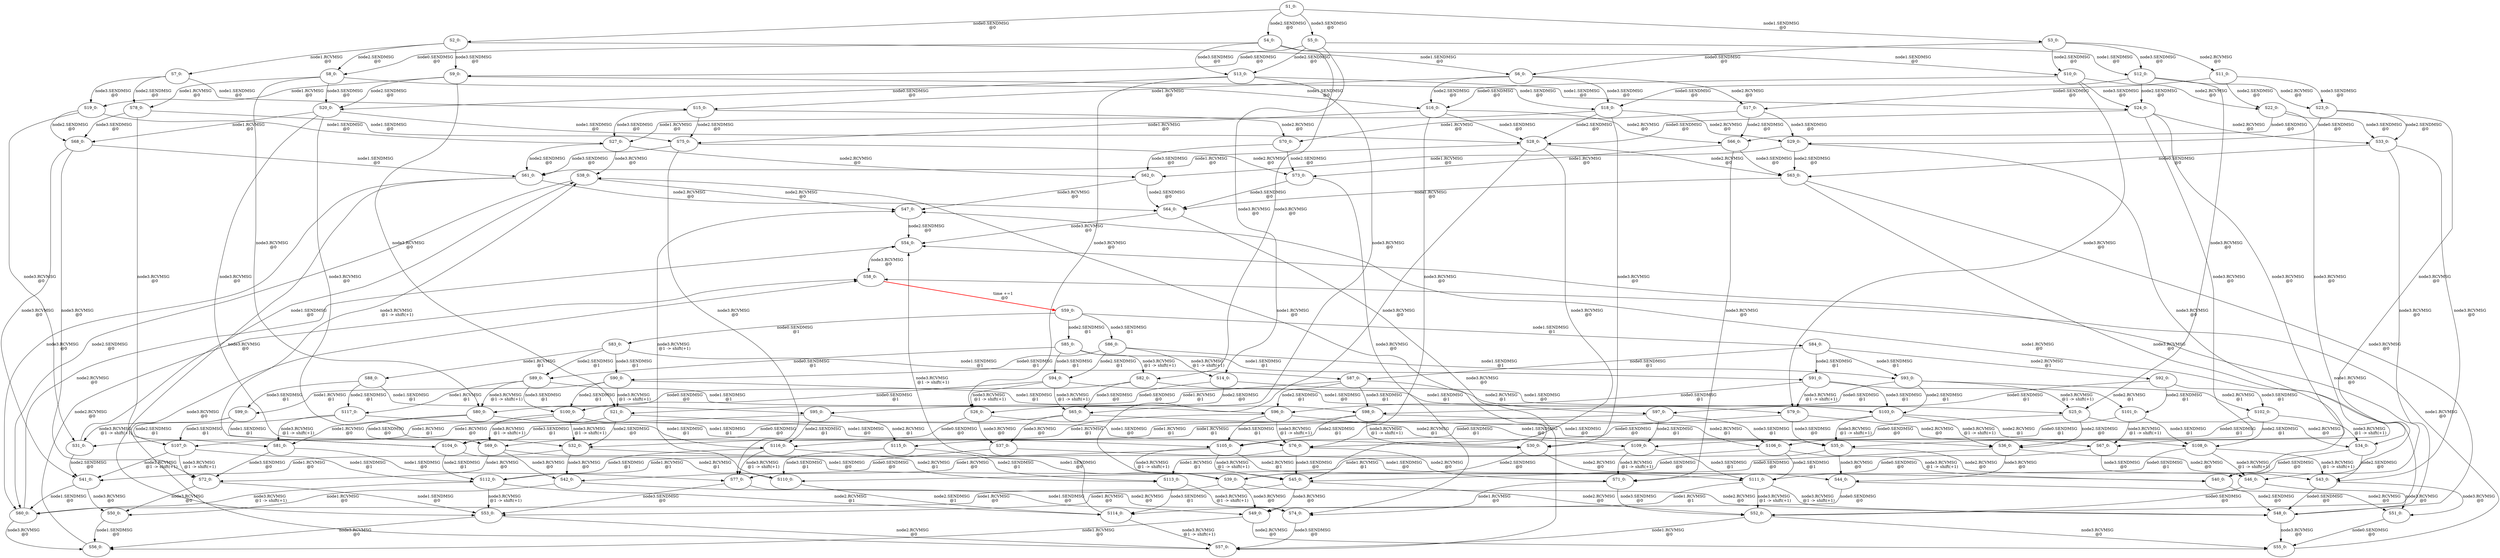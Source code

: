 digraph html {
S1_0[label="S1_0: \n "];
S2_0[label="S2_0: \n "];
S1_0 -> S2_0[label="node0.SENDMSG \n @0"];
S3_0[label="S3_0: \n "];
S1_0 -> S3_0[label="node1.SENDMSG \n @0"];
S4_0[label="S4_0: \n "];
S1_0 -> S4_0[label="node2.SENDMSG \n @0"];
S5_0[label="S5_0: \n "];
S1_0 -> S5_0[label="node3.SENDMSG \n @0"];
S6_0[label="S6_0: \n "];
S2_0 -> S6_0[label="node1.SENDMSG \n @0"];
S7_0[label="S7_0: \n "];
S2_0 -> S7_0[label="node1.RCVMSG \n @0"];
S8_0[label="S8_0: \n "];
S2_0 -> S8_0[label="node2.SENDMSG \n @0"];
S9_0[label="S9_0: \n "];
S2_0 -> S9_0[label="node3.SENDMSG \n @0"];
S3_0 -> S6_0[label="node0.SENDMSG \n @0"];
S10_0[label="S10_0: \n "];
S3_0 -> S10_0[label="node2.SENDMSG \n @0"];
S11_0[label="S11_0: \n "];
S3_0 -> S11_0[label="node2.RCVMSG \n @0"];
S12_0[label="S12_0: \n "];
S3_0 -> S12_0[label="node3.SENDMSG \n @0"];
S5_0 -> S9_0[label="node0.SENDMSG \n @0"];
S5_0 -> S12_0[label="node1.SENDMSG \n @0"];
S13_0[label="S13_0: \n "];
S5_0 -> S13_0[label="node2.SENDMSG \n @0"];
S14_0[label="S14_0: \n "];
S5_0 -> S14_0[label="node3.RCVMSG \n @0"];
S15_0[label="S15_0: \n "];
S6_0 -> S15_0[label="node1.RCVMSG \n @0"];
S16_0[label="S16_0: \n "];
S6_0 -> S16_0[label="node2.SENDMSG \n @0"];
S17_0[label="S17_0: \n "];
S6_0 -> S17_0[label="node2.RCVMSG \n @0"];
S18_0[label="S18_0: \n "];
S6_0 -> S18_0[label="node3.SENDMSG \n @0"];
S9_0 -> S18_0[label="node1.SENDMSG \n @0"];
S19_0[label="S19_0: \n "];
S9_0 -> S19_0[label="node1.RCVMSG \n @0"];
S20_0[label="S20_0: \n "];
S9_0 -> S20_0[label="node2.SENDMSG \n @0"];
S21_0[label="S21_0: \n "];
S9_0 -> S21_0[label="node3.RCVMSG \n @0"];
S11_0 -> S17_0[label="node0.SENDMSG \n @0"];
S22_0[label="S22_0: \n "];
S11_0 -> S22_0[label="node2.SENDMSG \n @0"];
S23_0[label="S23_0: \n "];
S11_0 -> S23_0[label="node3.SENDMSG \n @0"];
S12_0 -> S18_0[label="node0.SENDMSG \n @0"];
S24_0[label="S24_0: \n "];
S12_0 -> S24_0[label="node2.SENDMSG \n @0"];
S12_0 -> S23_0[label="node2.RCVMSG \n @0"];
S25_0[label="S25_0: \n "];
S12_0 -> S25_0[label="node3.RCVMSG \n @0"];
S14_0 -> S21_0[label="node0.SENDMSG \n @0"];
S14_0 -> S25_0[label="node1.SENDMSG \n @0"];
S26_0[label="S26_0: \n "];
S14_0 -> S26_0[label="node2.SENDMSG \n @0"];
S27_0[label="S27_0: \n "];
S18_0 -> S27_0[label="node1.RCVMSG \n @0"];
S28_0[label="S28_0: \n "];
S18_0 -> S28_0[label="node2.SENDMSG \n @0"];
S29_0[label="S29_0: \n "];
S18_0 -> S29_0[label="node2.RCVMSG \n @0"];
S30_0[label="S30_0: \n "];
S18_0 -> S30_0[label="node3.RCVMSG \n @0"];
S21_0 -> S30_0[label="node1.SENDMSG \n @0"];
S31_0[label="S31_0: \n "];
S21_0 -> S31_0[label="node1.RCVMSG \n @0"];
S32_0[label="S32_0: \n "];
S21_0 -> S32_0[label="node2.SENDMSG \n @0"];
S23_0 -> S29_0[label="node0.SENDMSG \n @0"];
S33_0[label="S33_0: \n "];
S23_0 -> S33_0[label="node2.SENDMSG \n @0"];
S34_0[label="S34_0: \n "];
S23_0 -> S34_0[label="node3.RCVMSG \n @0"];
S24_0 -> S28_0[label="node0.SENDMSG \n @0"];
S24_0 -> S33_0[label="node2.RCVMSG \n @0"];
S35_0[label="S35_0: \n "];
S24_0 -> S35_0[label="node3.RCVMSG \n @0"];
S36_0[label="S36_0: \n "];
S24_0 -> S36_0[label="node3.RCVMSG \n @0"];
S25_0 -> S30_0[label="node0.SENDMSG \n @0"];
S25_0 -> S36_0[label="node2.SENDMSG \n @0"];
S25_0 -> S34_0[label="node2.RCVMSG \n @0"];
S26_0 -> S32_0[label="node0.SENDMSG \n @0"];
S26_0 -> S36_0[label="node1.SENDMSG \n @0"];
S37_0[label="S37_0: \n "];
S26_0 -> S37_0[label="node3.RCVMSG \n @0"];
S38_0[label="S38_0: \n "];
S30_0 -> S38_0[label="node1.RCVMSG \n @0"];
S39_0[label="S39_0: \n "];
S30_0 -> S39_0[label="node2.SENDMSG \n @0"];
S40_0[label="S40_0: \n "];
S30_0 -> S40_0[label="node2.RCVMSG \n @0"];
S32_0 -> S39_0[label="node1.SENDMSG \n @0"];
S41_0[label="S41_0: \n "];
S32_0 -> S41_0[label="node1.RCVMSG \n @0"];
S42_0[label="S42_0: \n "];
S32_0 -> S42_0[label="node3.RCVMSG \n @0"];
S34_0 -> S40_0[label="node0.SENDMSG \n @0"];
S43_0[label="S43_0: \n "];
S34_0 -> S43_0[label="node2.SENDMSG \n @0"];
S36_0 -> S39_0[label="node0.SENDMSG \n @0"];
S36_0 -> S43_0[label="node2.RCVMSG \n @0"];
S44_0[label="S44_0: \n "];
S36_0 -> S44_0[label="node3.RCVMSG \n @0"];
S45_0[label="S45_0: \n "];
S35_0 -> S45_0[label="node0.SENDMSG \n @0"];
S46_0[label="S46_0: \n "];
S35_0 -> S46_0[label="node2.RCVMSG \n @0"];
S35_0 -> S44_0[label="node3.RCVMSG \n @0"];
S37_0 -> S42_0[label="node0.SENDMSG \n @0"];
S37_0 -> S44_0[label="node1.SENDMSG \n @0"];
S47_0[label="S47_0: \n "];
S40_0 -> S47_0[label="node1.RCVMSG \n @0"];
S48_0[label="S48_0: \n "];
S40_0 -> S48_0[label="node2.SENDMSG \n @0"];
S49_0[label="S49_0: \n "];
S42_0 -> S49_0[label="node1.SENDMSG \n @0"];
S50_0[label="S50_0: \n "];
S42_0 -> S50_0[label="node1.RCVMSG \n @0"];
S43_0 -> S48_0[label="node0.SENDMSG \n @0"];
S51_0[label="S51_0: \n "];
S43_0 -> S51_0[label="node3.RCVMSG \n @0"];
S44_0 -> S49_0[label="node0.SENDMSG \n @0"];
S44_0 -> S51_0[label="node2.RCVMSG \n @0"];
S52_0[label="S52_0: \n "];
S46_0 -> S52_0[label="node0.SENDMSG \n @0"];
S46_0 -> S51_0[label="node3.RCVMSG \n @0"];
S53_0[label="S53_0: \n "];
S45_0 -> S53_0[label="node1.RCVMSG \n @0"];
S45_0 -> S52_0[label="node2.RCVMSG \n @0"];
S45_0 -> S49_0[label="node3.RCVMSG \n @0"];
S54_0[label="S54_0: \n "];
S48_0 -> S54_0[label="node1.RCVMSG \n @0"];
S55_0[label="S55_0: \n "];
S48_0 -> S55_0[label="node3.RCVMSG \n @0"];
S56_0[label="S56_0: \n "];
S50_0 -> S56_0[label="node1.SENDMSG \n @0"];
S51_0 -> S55_0[label="node0.SENDMSG \n @0"];
S49_0 -> S56_0[label="node1.RCVMSG \n @0"];
S49_0 -> S55_0[label="node2.RCVMSG \n @0"];
S57_0[label="S57_0: \n "];
S52_0 -> S57_0[label="node1.RCVMSG \n @0"];
S52_0 -> S55_0[label="node3.RCVMSG \n @0"];
S53_0 -> S57_0[label="node2.RCVMSG \n @0"];
S53_0 -> S56_0[label="node3.RCVMSG \n @0"];
S58_0[label="S58_0: \n "];
S59_0[label="S59_0: \n "];
S58_0 -> S59_0[label="time +=1 \n @0", style="bold", color="red"];
S55_0 -> S58_0[label="node1.RCVMSG \n @0"];
S56_0 -> S58_0[label="node2.RCVMSG \n @0"];
S54_0 -> S58_0[label="node3.RCVMSG \n @0"];
S47_0 -> S54_0[label="node2.SENDMSG \n @0"];
S57_0 -> S58_0[label="node3.RCVMSG \n @0"];
S60_0[label="S60_0: \n "];
S41_0 -> S60_0[label="node1.SENDMSG \n @0"];
S41_0 -> S50_0[label="node3.RCVMSG \n @0"];
S61_0[label="S61_0: \n "];
S27_0 -> S61_0[label="node2.SENDMSG \n @0"];
S62_0[label="S62_0: \n "];
S27_0 -> S62_0[label="node2.RCVMSG \n @0"];
S27_0 -> S38_0[label="node3.RCVMSG \n @0"];
S39_0 -> S60_0[label="node1.RCVMSG \n @0"];
S39_0 -> S48_0[label="node2.RCVMSG \n @0"];
S39_0 -> S49_0[label="node3.RCVMSG \n @0"];
S38_0 -> S60_0[label="node2.SENDMSG \n @0"];
S38_0 -> S47_0[label="node2.RCVMSG \n @0"];
S63_0[label="S63_0: \n "];
S33_0 -> S63_0[label="node0.SENDMSG \n @0"];
S33_0 -> S46_0[label="node3.RCVMSG \n @0"];
S33_0 -> S43_0[label="node3.RCVMSG \n @0"];
S31_0 -> S38_0[label="node1.SENDMSG \n @0"];
S31_0 -> S41_0[label="node2.SENDMSG \n @0"];
S60_0 -> S54_0[label="node2.RCVMSG \n @0"];
S60_0 -> S56_0[label="node3.RCVMSG \n @0"];
S64_0[label="S64_0: \n "];
S62_0 -> S64_0[label="node2.SENDMSG \n @0"];
S62_0 -> S47_0[label="node3.RCVMSG \n @0"];
S61_0 -> S64_0[label="node2.RCVMSG \n @0"];
S61_0 -> S53_0[label="node3.RCVMSG \n @0"];
S61_0 -> S60_0[label="node3.RCVMSG \n @0"];
S29_0 -> S62_0[label="node1.RCVMSG \n @0"];
S29_0 -> S63_0[label="node2.SENDMSG \n @0"];
S29_0 -> S40_0[label="node3.RCVMSG \n @0"];
S63_0 -> S64_0[label="node1.RCVMSG \n @0"];
S63_0 -> S52_0[label="node3.RCVMSG \n @0"];
S63_0 -> S48_0[label="node3.RCVMSG \n @0"];
S28_0 -> S61_0[label="node1.RCVMSG \n @0"];
S28_0 -> S63_0[label="node2.RCVMSG \n @0"];
S28_0 -> S45_0[label="node3.RCVMSG \n @0"];
S28_0 -> S39_0[label="node3.RCVMSG \n @0"];
S64_0 -> S57_0[label="node3.RCVMSG \n @0"];
S64_0 -> S54_0[label="node3.RCVMSG \n @0"];
S13_0 -> S20_0[label="node0.SENDMSG \n @0"];
S13_0 -> S24_0[label="node1.SENDMSG \n @0"];
S65_0[label="S65_0: \n "];
S13_0 -> S65_0[label="node3.RCVMSG \n @0"];
S13_0 -> S26_0[label="node3.RCVMSG \n @0"];
S66_0[label="S66_0: \n "];
S22_0 -> S66_0[label="node0.SENDMSG \n @0"];
S22_0 -> S33_0[label="node3.SENDMSG \n @0"];
S67_0[label="S67_0: \n "];
S22_0 -> S67_0[label="node3.RCVMSG \n @0"];
S20_0 -> S28_0[label="node1.SENDMSG \n @0"];
S68_0[label="S68_0: \n "];
S20_0 -> S68_0[label="node1.RCVMSG \n @0"];
S69_0[label="S69_0: \n "];
S20_0 -> S69_0[label="node3.RCVMSG \n @0"];
S20_0 -> S32_0[label="node3.RCVMSG \n @0"];
S19_0 -> S27_0[label="node1.SENDMSG \n @0"];
S19_0 -> S68_0[label="node2.SENDMSG \n @0"];
S19_0 -> S31_0[label="node3.RCVMSG \n @0"];
S70_0[label="S70_0: \n "];
S17_0 -> S70_0[label="node1.RCVMSG \n @0"];
S17_0 -> S66_0[label="node2.SENDMSG \n @0"];
S17_0 -> S29_0[label="node3.SENDMSG \n @0"];
S65_0 -> S69_0[label="node0.SENDMSG \n @0"];
S65_0 -> S35_0[label="node1.SENDMSG \n @0"];
S65_0 -> S37_0[label="node3.RCVMSG \n @0"];
S71_0[label="S71_0: \n "];
S67_0 -> S71_0[label="node0.SENDMSG \n @0"];
S67_0 -> S46_0[label="node3.SENDMSG \n @0"];
S69_0 -> S45_0[label="node1.SENDMSG \n @0"];
S72_0[label="S72_0: \n "];
S69_0 -> S72_0[label="node1.RCVMSG \n @0"];
S69_0 -> S42_0[label="node3.RCVMSG \n @0"];
S68_0 -> S61_0[label="node1.SENDMSG \n @0"];
S68_0 -> S72_0[label="node3.RCVMSG \n @0"];
S68_0 -> S41_0[label="node3.RCVMSG \n @0"];
S73_0[label="S73_0: \n "];
S70_0 -> S73_0[label="node2.SENDMSG \n @0"];
S70_0 -> S62_0[label="node3.SENDMSG \n @0"];
S66_0 -> S73_0[label="node1.RCVMSG \n @0"];
S66_0 -> S63_0[label="node3.SENDMSG \n @0"];
S66_0 -> S71_0[label="node3.RCVMSG \n @0"];
S74_0[label="S74_0: \n "];
S71_0 -> S74_0[label="node1.RCVMSG \n @0"];
S71_0 -> S52_0[label="node3.SENDMSG \n @0"];
S72_0 -> S53_0[label="node1.SENDMSG \n @0"];
S72_0 -> S50_0[label="node3.RCVMSG \n @0"];
S75_0[label="S75_0: \n "];
S16_0 -> S75_0[label="node1.RCVMSG \n @0"];
S16_0 -> S66_0[label="node2.RCVMSG \n @0"];
S16_0 -> S28_0[label="node3.SENDMSG \n @0"];
S76_0[label="S76_0: \n "];
S16_0 -> S76_0[label="node3.RCVMSG \n @0"];
S73_0 -> S64_0[label="node3.SENDMSG \n @0"];
S73_0 -> S74_0[label="node3.RCVMSG \n @0"];
S15_0 -> S75_0[label="node2.SENDMSG \n @0"];
S15_0 -> S70_0[label="node2.RCVMSG \n @0"];
S15_0 -> S27_0[label="node3.SENDMSG \n @0"];
S74_0 -> S57_0[label="node3.SENDMSG \n @0"];
S75_0 -> S73_0[label="node2.RCVMSG \n @0"];
S75_0 -> S61_0[label="node3.SENDMSG \n @0"];
S77_0[label="S77_0: \n "];
S75_0 -> S77_0[label="node3.RCVMSG \n @0"];
S76_0 -> S77_0[label="node1.RCVMSG \n @0"];
S76_0 -> S71_0[label="node2.RCVMSG \n @0"];
S76_0 -> S45_0[label="node3.SENDMSG \n @0"];
S7_0 -> S15_0[label="node1.SENDMSG \n @0"];
S78_0[label="S78_0: \n "];
S7_0 -> S78_0[label="node2.SENDMSG \n @0"];
S7_0 -> S19_0[label="node3.SENDMSG \n @0"];
S10_0 -> S16_0[label="node0.SENDMSG \n @0"];
S10_0 -> S22_0[label="node2.RCVMSG \n @0"];
S10_0 -> S24_0[label="node3.SENDMSG \n @0"];
S79_0[label="S79_0: \n "];
S10_0 -> S79_0[label="node3.RCVMSG \n @0"];
S77_0 -> S74_0[label="node2.RCVMSG \n @0"];
S77_0 -> S53_0[label="node3.SENDMSG \n @0"];
S8_0 -> S16_0[label="node1.SENDMSG \n @0"];
S8_0 -> S78_0[label="node1.RCVMSG \n @0"];
S8_0 -> S20_0[label="node3.SENDMSG \n @0"];
S80_0[label="S80_0: \n "];
S8_0 -> S80_0[label="node3.RCVMSG \n @0"];
S78_0 -> S75_0[label="node1.SENDMSG \n @0"];
S78_0 -> S68_0[label="node3.SENDMSG \n @0"];
S81_0[label="S81_0: \n "];
S78_0 -> S81_0[label="node3.RCVMSG \n @0"];
S79_0 -> S76_0[label="node0.SENDMSG \n @0"];
S79_0 -> S67_0[label="node2.RCVMSG \n @0"];
S79_0 -> S35_0[label="node3.SENDMSG \n @0"];
S80_0 -> S76_0[label="node1.SENDMSG \n @0"];
S80_0 -> S81_0[label="node1.RCVMSG \n @0"];
S80_0 -> S69_0[label="node3.SENDMSG \n @0"];
S81_0 -> S77_0[label="node1.SENDMSG \n @0"];
S81_0 -> S72_0[label="node3.SENDMSG \n @0"];
S4_0 -> S8_0[label="node0.SENDMSG \n @0"];
S4_0 -> S10_0[label="node1.SENDMSG \n @0"];
S4_0 -> S13_0[label="node3.SENDMSG \n @0"];
S82_0[label="S82_0: \n "];
S4_0 -> S82_0[label="node3.RCVMSG \n @0"];
S82_0 -> S80_0[label="node0.SENDMSG \n @0"];
S82_0 -> S79_0[label="node1.SENDMSG \n @0"];
S82_0 -> S65_0[label="node3.SENDMSG \n @0"];
S83_0[label="S83_0: \n "];
S59_0 -> S83_0[label="node0.SENDMSG \n @1"];
S84_0[label="S84_0: \n "];
S59_0 -> S84_0[label="node1.SENDMSG \n @1"];
S85_0[label="S85_0: \n "];
S59_0 -> S85_0[label="node2.SENDMSG \n @1"];
S86_0[label="S86_0: \n "];
S59_0 -> S86_0[label="node3.SENDMSG \n @1"];
S87_0[label="S87_0: \n "];
S83_0 -> S87_0[label="node1.SENDMSG \n @1"];
S88_0[label="S88_0: \n "];
S83_0 -> S88_0[label="node1.RCVMSG \n @1"];
S89_0[label="S89_0: \n "];
S83_0 -> S89_0[label="node2.SENDMSG \n @1"];
S90_0[label="S90_0: \n "];
S83_0 -> S90_0[label="node3.SENDMSG \n @1"];
S84_0 -> S87_0[label="node0.SENDMSG \n @1"];
S91_0[label="S91_0: \n "];
S84_0 -> S91_0[label="node2.SENDMSG \n @1"];
S92_0[label="S92_0: \n "];
S84_0 -> S92_0[label="node2.RCVMSG \n @1"];
S93_0[label="S93_0: \n "];
S84_0 -> S93_0[label="node3.SENDMSG \n @1"];
S86_0 -> S90_0[label="node0.SENDMSG \n @1"];
S86_0 -> S93_0[label="node1.SENDMSG \n @1"];
S94_0[label="S94_0: \n "];
S86_0 -> S94_0[label="node2.SENDMSG \n @1"];
S86_0 -> S14_0[label="node3.RCVMSG \n @1 -> shift(+1)"];
S95_0[label="S95_0: \n "];
S87_0 -> S95_0[label="node1.RCVMSG \n @1"];
S96_0[label="S96_0: \n "];
S87_0 -> S96_0[label="node2.SENDMSG \n @1"];
S97_0[label="S97_0: \n "];
S87_0 -> S97_0[label="node2.RCVMSG \n @1"];
S98_0[label="S98_0: \n "];
S87_0 -> S98_0[label="node3.SENDMSG \n @1"];
S90_0 -> S98_0[label="node1.SENDMSG \n @1"];
S99_0[label="S99_0: \n "];
S90_0 -> S99_0[label="node1.RCVMSG \n @1"];
S100_0[label="S100_0: \n "];
S90_0 -> S100_0[label="node2.SENDMSG \n @1"];
S90_0 -> S21_0[label="node3.RCVMSG \n @1 -> shift(+1)"];
S92_0 -> S97_0[label="node0.SENDMSG \n @1"];
S101_0[label="S101_0: \n "];
S92_0 -> S101_0[label="node2.SENDMSG \n @1"];
S102_0[label="S102_0: \n "];
S92_0 -> S102_0[label="node3.SENDMSG \n @1"];
S93_0 -> S98_0[label="node0.SENDMSG \n @1"];
S103_0[label="S103_0: \n "];
S93_0 -> S103_0[label="node2.SENDMSG \n @1"];
S93_0 -> S102_0[label="node2.RCVMSG \n @1"];
S93_0 -> S25_0[label="node3.RCVMSG \n @1 -> shift(+1)"];
S94_0 -> S100_0[label="node0.SENDMSG \n @1"];
S94_0 -> S103_0[label="node1.SENDMSG \n @1"];
S94_0 -> S65_0[label="node3.RCVMSG \n @1 -> shift(+1)"];
S94_0 -> S26_0[label="node3.RCVMSG \n @1 -> shift(+1)"];
S104_0[label="S104_0: \n "];
S98_0 -> S104_0[label="node1.RCVMSG \n @1"];
S105_0[label="S105_0: \n "];
S98_0 -> S105_0[label="node2.SENDMSG \n @1"];
S106_0[label="S106_0: \n "];
S98_0 -> S106_0[label="node2.RCVMSG \n @1"];
S98_0 -> S30_0[label="node3.RCVMSG \n @1 -> shift(+1)"];
S100_0 -> S105_0[label="node1.SENDMSG \n @1"];
S107_0[label="S107_0: \n "];
S100_0 -> S107_0[label="node1.RCVMSG \n @1"];
S100_0 -> S69_0[label="node3.RCVMSG \n @1 -> shift(+1)"];
S100_0 -> S32_0[label="node3.RCVMSG \n @1 -> shift(+1)"];
S102_0 -> S106_0[label="node0.SENDMSG \n @1"];
S108_0[label="S108_0: \n "];
S102_0 -> S108_0[label="node2.SENDMSG \n @1"];
S102_0 -> S34_0[label="node3.RCVMSG \n @1 -> shift(+1)"];
S103_0 -> S105_0[label="node0.SENDMSG \n @1"];
S103_0 -> S108_0[label="node2.RCVMSG \n @1"];
S103_0 -> S35_0[label="node3.RCVMSG \n @1 -> shift(+1)"];
S103_0 -> S36_0[label="node3.RCVMSG \n @1 -> shift(+1)"];
S109_0[label="S109_0: \n "];
S101_0 -> S109_0[label="node0.SENDMSG \n @1"];
S101_0 -> S108_0[label="node3.SENDMSG \n @1"];
S101_0 -> S67_0[label="node3.RCVMSG \n @1 -> shift(+1)"];
S110_0[label="S110_0: \n "];
S106_0 -> S110_0[label="node1.RCVMSG \n @1"];
S111_0[label="S111_0: \n "];
S106_0 -> S111_0[label="node2.SENDMSG \n @1"];
S106_0 -> S40_0[label="node3.RCVMSG \n @1 -> shift(+1)"];
S112_0[label="S112_0: \n "];
S107_0 -> S112_0[label="node1.SENDMSG \n @1"];
S107_0 -> S72_0[label="node3.RCVMSG \n @1 -> shift(+1)"];
S107_0 -> S41_0[label="node3.RCVMSG \n @1 -> shift(+1)"];
S108_0 -> S111_0[label="node0.SENDMSG \n @1"];
S108_0 -> S46_0[label="node3.RCVMSG \n @1 -> shift(+1)"];
S108_0 -> S43_0[label="node3.RCVMSG \n @1 -> shift(+1)"];
S105_0 -> S112_0[label="node1.RCVMSG \n @1"];
S105_0 -> S111_0[label="node2.RCVMSG \n @1"];
S105_0 -> S45_0[label="node3.RCVMSG \n @1 -> shift(+1)"];
S105_0 -> S39_0[label="node3.RCVMSG \n @1 -> shift(+1)"];
S113_0[label="S113_0: \n "];
S109_0 -> S113_0[label="node1.RCVMSG \n @1"];
S109_0 -> S111_0[label="node3.SENDMSG \n @1"];
S109_0 -> S71_0[label="node3.RCVMSG \n @1 -> shift(+1)"];
S114_0[label="S114_0: \n "];
S111_0 -> S114_0[label="node1.RCVMSG \n @1"];
S111_0 -> S52_0[label="node3.RCVMSG \n @1 -> shift(+1)"];
S111_0 -> S48_0[label="node3.RCVMSG \n @1 -> shift(+1)"];
S112_0 -> S114_0[label="node2.RCVMSG \n @1"];
S112_0 -> S53_0[label="node3.RCVMSG \n @1 -> shift(+1)"];
S112_0 -> S60_0[label="node3.RCVMSG \n @1 -> shift(+1)"];
S110_0 -> S114_0[label="node2.SENDMSG \n @1"];
S110_0 -> S47_0[label="node3.RCVMSG \n @1 -> shift(+1)"];
S104_0 -> S112_0[label="node2.SENDMSG \n @1"];
S104_0 -> S110_0[label="node2.RCVMSG \n @1"];
S104_0 -> S38_0[label="node3.RCVMSG \n @1 -> shift(+1)"];
S113_0 -> S114_0[label="node3.SENDMSG \n @1"];
S113_0 -> S74_0[label="node3.RCVMSG \n @1 -> shift(+1)"];
S114_0 -> S57_0[label="node3.RCVMSG \n @1 -> shift(+1)"];
S114_0 -> S54_0[label="node3.RCVMSG \n @1 -> shift(+1)"];
S99_0 -> S104_0[label="node1.SENDMSG \n @1"];
S99_0 -> S107_0[label="node2.SENDMSG \n @1"];
S99_0 -> S31_0[label="node3.RCVMSG \n @1 -> shift(+1)"];
S115_0[label="S115_0: \n "];
S97_0 -> S115_0[label="node1.RCVMSG \n @1"];
S97_0 -> S109_0[label="node2.SENDMSG \n @1"];
S97_0 -> S106_0[label="node3.SENDMSG \n @1"];
S116_0[label="S116_0: \n "];
S96_0 -> S116_0[label="node1.RCVMSG \n @1"];
S96_0 -> S109_0[label="node2.RCVMSG \n @1"];
S96_0 -> S105_0[label="node3.SENDMSG \n @1"];
S96_0 -> S76_0[label="node3.RCVMSG \n @1 -> shift(+1)"];
S95_0 -> S116_0[label="node2.SENDMSG \n @1"];
S95_0 -> S115_0[label="node2.RCVMSG \n @1"];
S95_0 -> S104_0[label="node3.SENDMSG \n @1"];
S91_0 -> S96_0[label="node0.SENDMSG \n @1"];
S91_0 -> S101_0[label="node2.RCVMSG \n @1"];
S91_0 -> S103_0[label="node3.SENDMSG \n @1"];
S91_0 -> S79_0[label="node3.RCVMSG \n @1 -> shift(+1)"];
S115_0 -> S113_0[label="node2.SENDMSG \n @1"];
S115_0 -> S110_0[label="node3.SENDMSG \n @1"];
S116_0 -> S113_0[label="node2.RCVMSG \n @1"];
S116_0 -> S112_0[label="node3.SENDMSG \n @1"];
S116_0 -> S77_0[label="node3.RCVMSG \n @1 -> shift(+1)"];
S89_0 -> S96_0[label="node1.SENDMSG \n @1"];
S117_0[label="S117_0: \n "];
S89_0 -> S117_0[label="node1.RCVMSG \n @1"];
S89_0 -> S100_0[label="node3.SENDMSG \n @1"];
S89_0 -> S80_0[label="node3.RCVMSG \n @1 -> shift(+1)"];
S88_0 -> S95_0[label="node1.SENDMSG \n @1"];
S88_0 -> S117_0[label="node2.SENDMSG \n @1"];
S88_0 -> S99_0[label="node3.SENDMSG \n @1"];
S85_0 -> S89_0[label="node0.SENDMSG \n @1"];
S85_0 -> S91_0[label="node1.SENDMSG \n @1"];
S85_0 -> S94_0[label="node3.SENDMSG \n @1"];
S85_0 -> S82_0[label="node3.RCVMSG \n @1 -> shift(+1)"];
S117_0 -> S116_0[label="node1.SENDMSG \n @1"];
S117_0 -> S107_0[label="node3.SENDMSG \n @1"];
S117_0 -> S81_0[label="node3.RCVMSG \n @1 -> shift(+1)"];
}